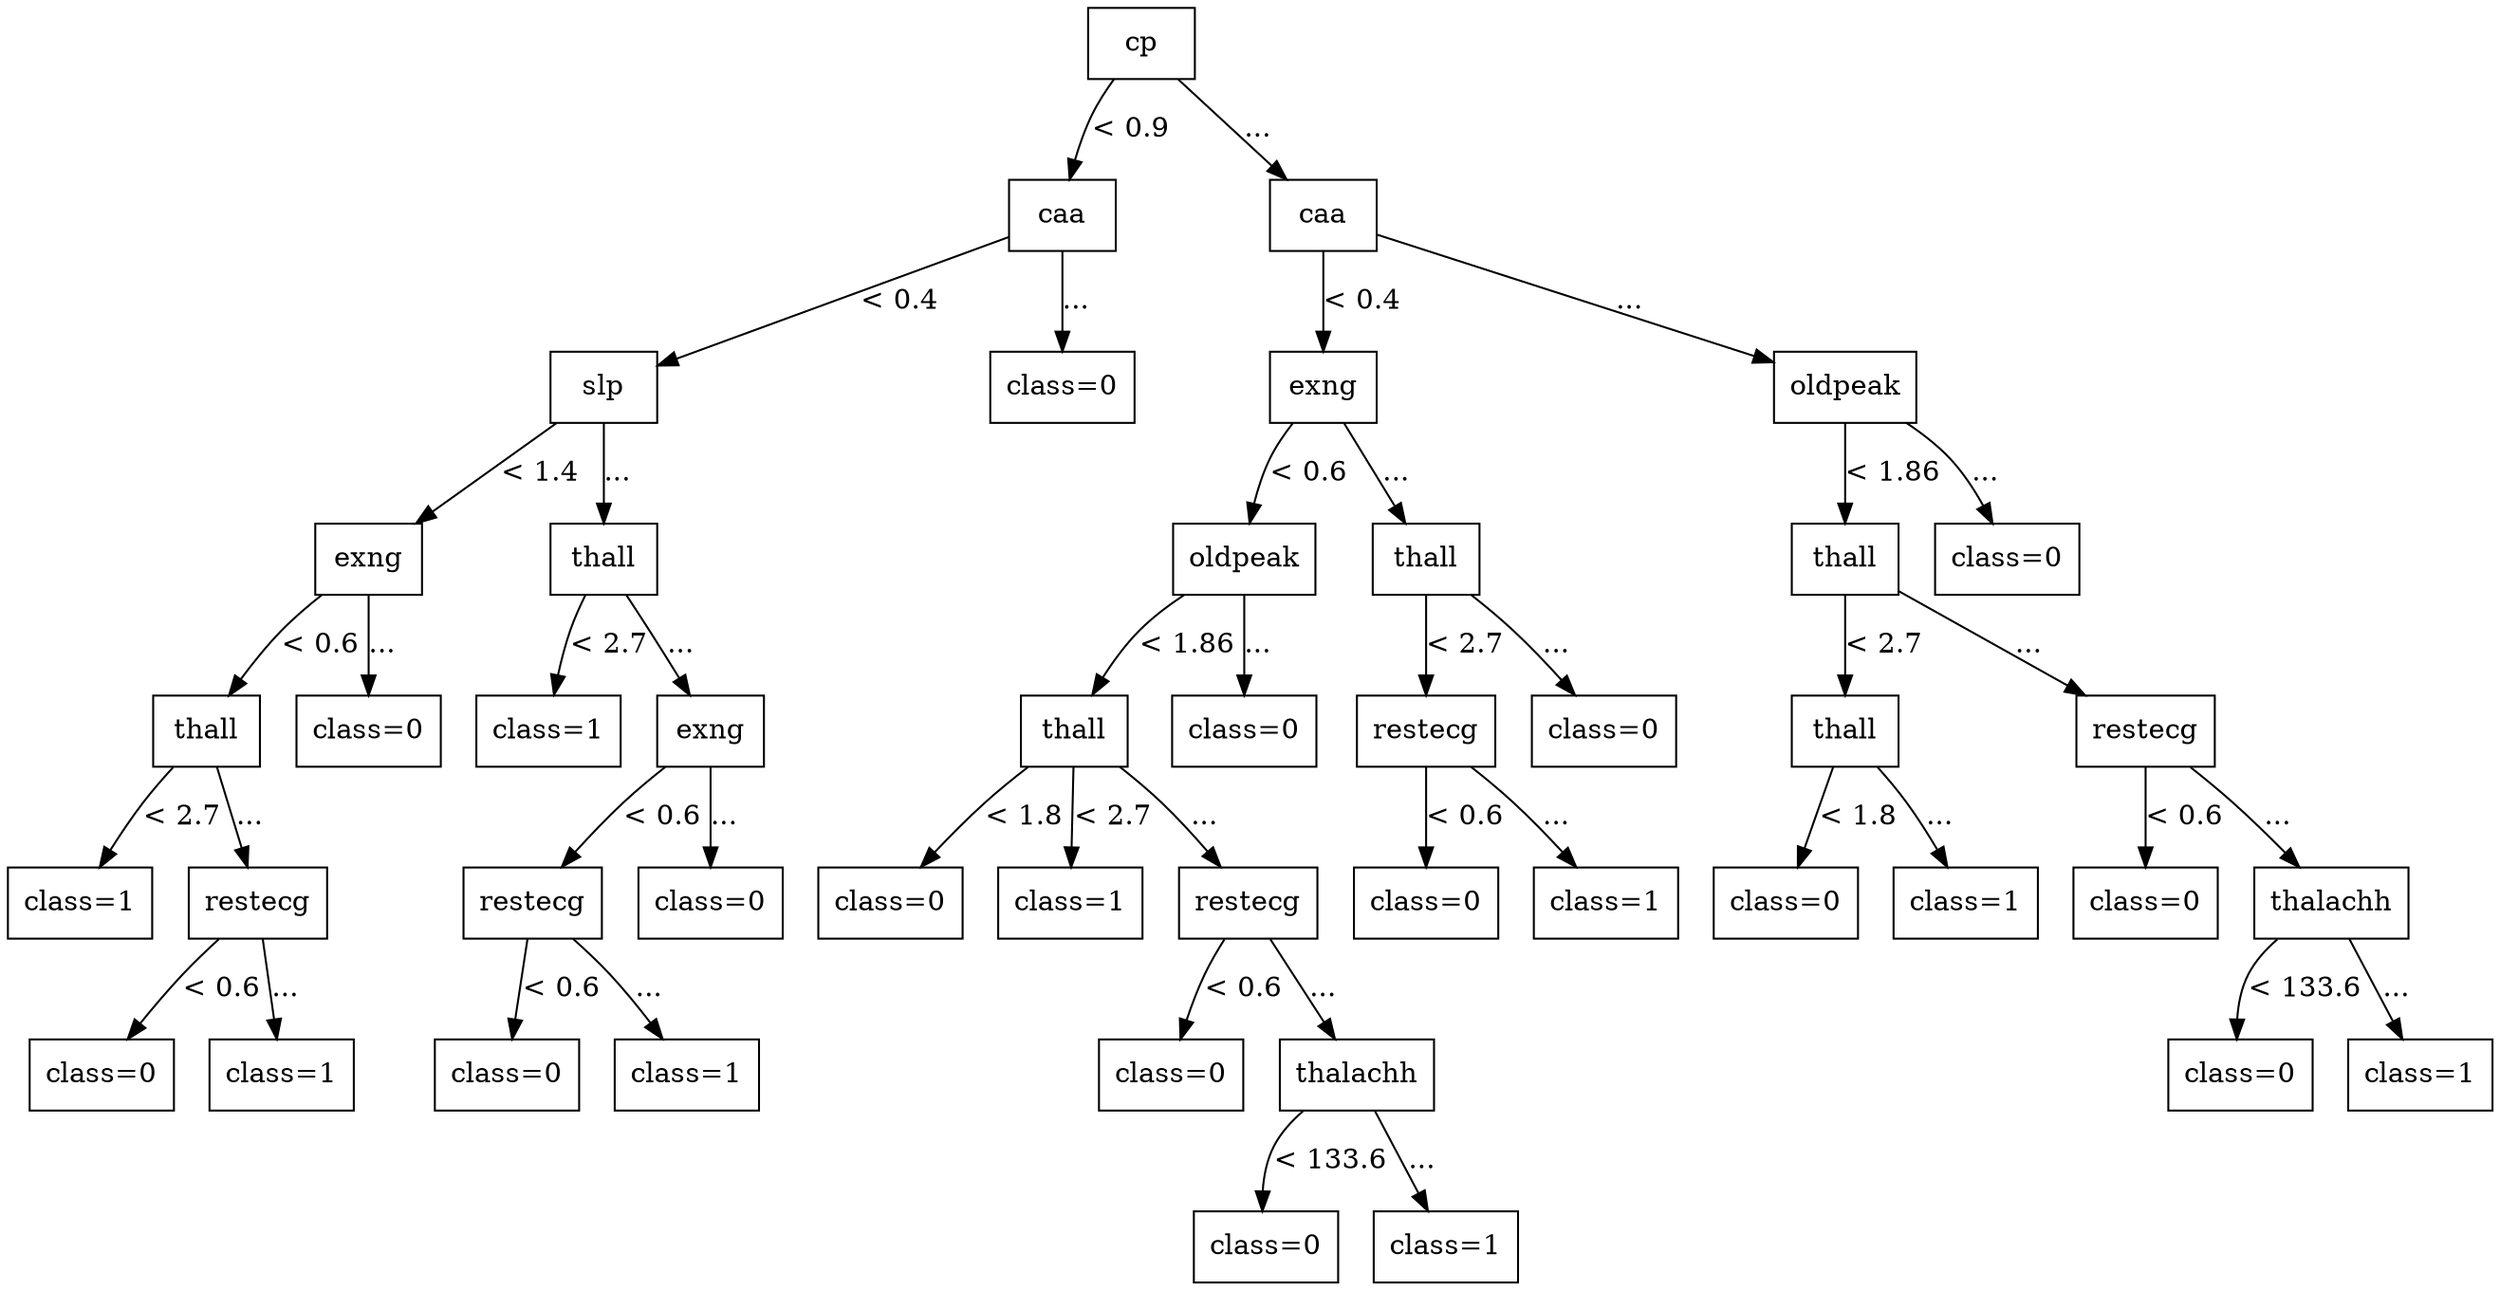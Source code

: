 digraph G {
node [shape=box];
node [style=filled, fillcolor=white];

0 [label="cp"];

1 [label="caa"];
18 [label="caa"];

0 -> 1 [label="< 0.9"];
0 -> 18 [label="..."];

2 [label="slp"];
17 [label="class=0"];
19 [label="exng"];
35 [label="oldpeak"];

1 -> 2 [label="< 0.4"];
1 -> 17 [label="..."];
18 -> 19 [label="< 0.4"];
18 -> 35 [label="..."];

3 [label="exng"];
10 [label="thall"];
20 [label="oldpeak"];
30 [label="thall"];
36 [label="thall"];
45 [label="class=0"];

2 -> 3 [label="< 1.4"];
2 -> 10 [label="..."];
19 -> 20 [label="< 0.6"];
19 -> 30 [label="..."];
35 -> 36 [label="< 1.86"];
35 -> 45 [label="..."];

4 [label="thall"];
9 [label="class=0"];
11 [label="class=1"];
12 [label="exng"];
21 [label="thall"];
29 [label="class=0"];
31 [label="restecg"];
34 [label="class=0"];
37 [label="thall"];
40 [label="restecg"];

3 -> 4 [label="< 0.6"];
3 -> 9 [label="..."];
10 -> 11 [label="< 2.7"];
10 -> 12 [label="..."];
20 -> 21 [label="< 1.86"];
20 -> 29 [label="..."];
30 -> 31 [label="< 2.7"];
30 -> 34 [label="..."];
36 -> 37 [label="< 2.7"];
36 -> 40 [label="..."];

5 [label="class=1"];
6 [label="restecg"];
13 [label="restecg"];
16 [label="class=0"];
22 [label="class=0"];
23 [label="class=1"];
24 [label="restecg"];
32 [label="class=0"];
33 [label="class=1"];
38 [label="class=0"];
39 [label="class=1"];
41 [label="class=0"];
42 [label="thalachh"];

4 -> 5 [label="< 2.7"];
4 -> 6 [label="..."];
12 -> 13 [label="< 0.6"];
12 -> 16 [label="..."];
21 -> 22 [label="< 1.8"];
21 -> 23 [label="< 2.7"];
21 -> 24 [label="..."];
31 -> 32 [label="< 0.6"];
31 -> 33 [label="..."];
37 -> 38 [label="< 1.8"];
37 -> 39 [label="..."];
40 -> 41 [label="< 0.6"];
40 -> 42 [label="..."];

7 [label="class=0"];
8 [label="class=1"];
14 [label="class=0"];
15 [label="class=1"];
25 [label="class=0"];
26 [label="thalachh"];
43 [label="class=0"];
44 [label="class=1"];

6 -> 7 [label="< 0.6"];
6 -> 8 [label="..."];
13 -> 14 [label="< 0.6"];
13 -> 15 [label="..."];
24 -> 25 [label="< 0.6"];
24 -> 26 [label="..."];
42 -> 43 [label="< 133.6"];
42 -> 44 [label="..."];

27 [label="class=0"];
28 [label="class=1"];

26 -> 27 [label="< 133.6"];
26 -> 28 [label="..."];

}